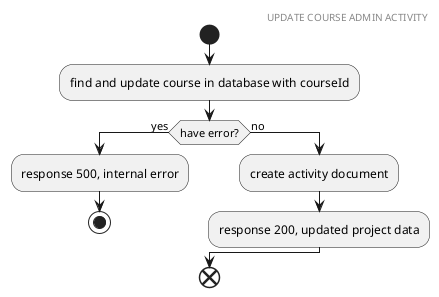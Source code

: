 @startuml Project admin activity 

header UPDATE COURSE ADMIN ACTIVITY
start
  :find and update course in database with courseId;
  if (have error?) then (yes)
    :response 500, internal error;
    stop
  else (no)
    :create activity document;
    :response 200, updated project data;
  endif
end
@enduml